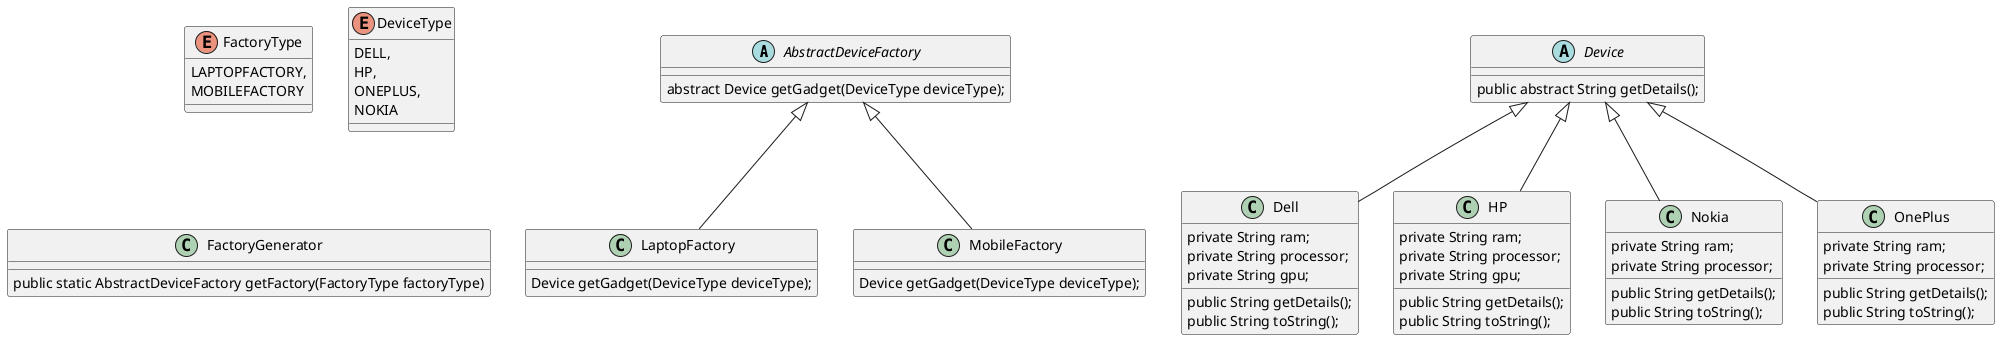 @startuml

abstract class AbstractDeviceFactory {
    abstract Device getGadget(DeviceType deviceType);
}

class LaptopFactory extends AbstractDeviceFactory {
    Device getGadget(DeviceType deviceType);
}

class MobileFactory extends AbstractDeviceFactory {
 Device getGadget(DeviceType deviceType);
}

abstract class Device {
    public abstract String getDetails();
}
class Dell extends Device {
    private String ram;
    private String processor;
    private String gpu;
    public String getDetails();
    public String toString();
}
class HP extends Device {
    private String ram;
    private String processor;
    private String gpu;
    public String getDetails();
    public String toString();
}
class Nokia extends Device {
    private String ram;
    private String processor;
    public String getDetails();
    public String toString();
}
class OnePlus extends Device {
    private String ram;
    private String processor;
    public String getDetails();
    public String toString();
}

enum FactoryType {
    LAPTOPFACTORY,
    MOBILEFACTORY
}
enum DeviceType {
    DELL,
    HP,
    ONEPLUS,
    NOKIA
}
class FactoryGenerator {
    public static AbstractDeviceFactory getFactory(FactoryType factoryType)
}

@enduml